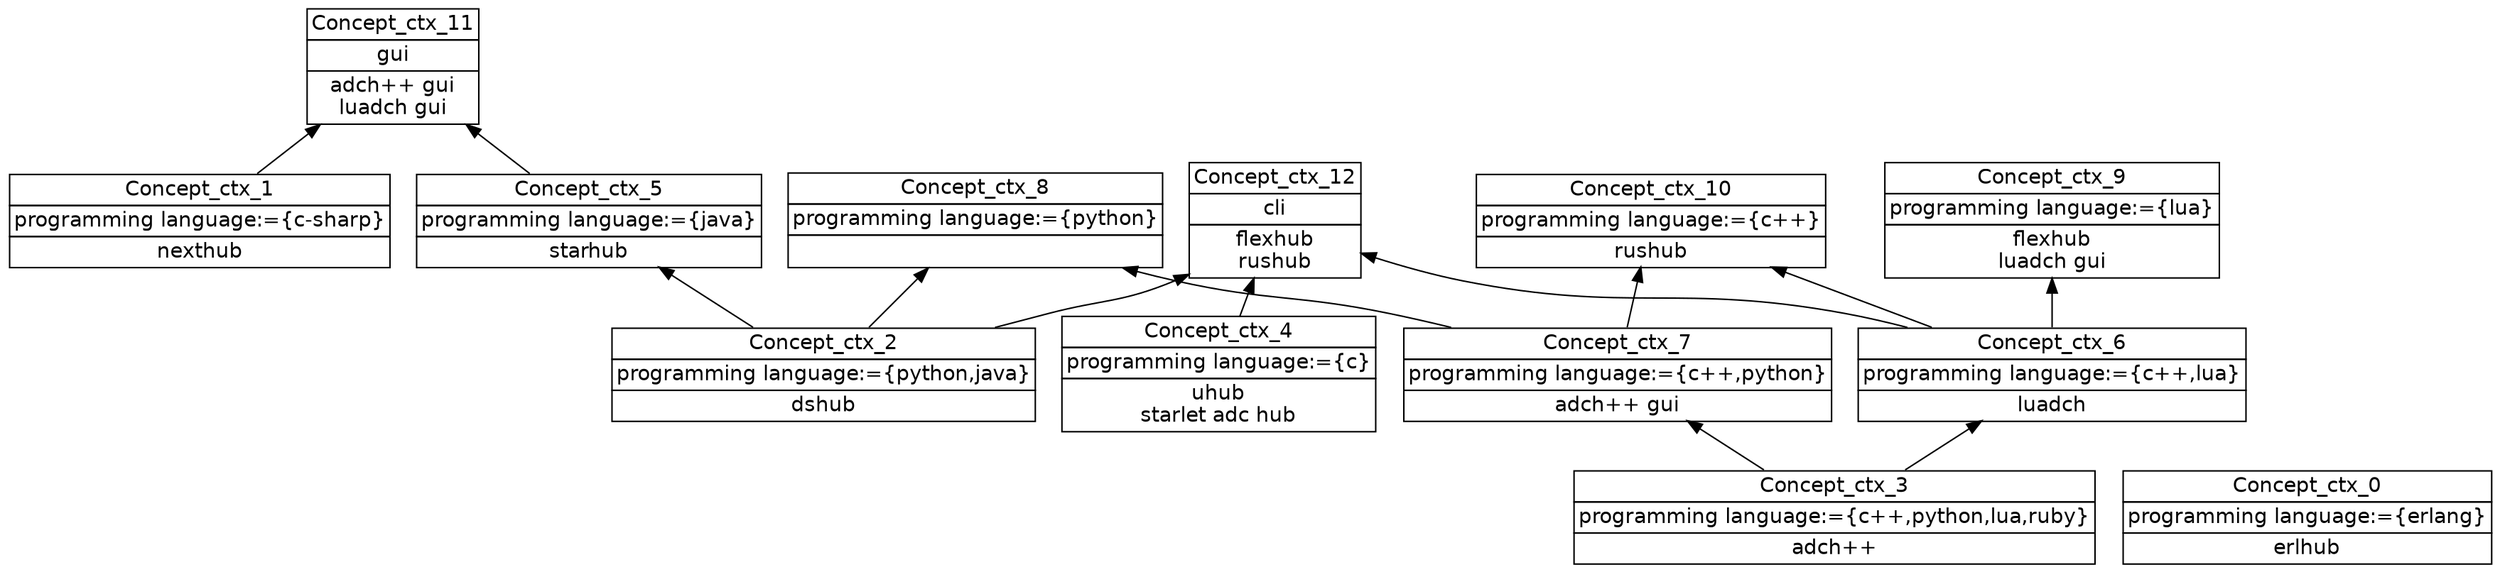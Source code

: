 digraph G { 
	rankdir=BT;
	margin=0;
	node [margin="0.03,0.03",fontname="DejaVu Sans"];
	ranksep=0.3;
	nodesep=0.2;
//graph[label="name:ctx,concept number:13,object number:12,attribute number:13"
11 [shape=none,label=<<table border="0" cellborder="1" cellspacing="0" port="p"><tr><td>Concept_ctx_2</td></tr><tr><td>programming language:={python,java}<br/></td></tr><tr><td>dshub<br/></td></tr></table>>];
5 [shape=none,label=<<table border="0" cellborder="1" cellspacing="0" port="p"><tr><td>Concept_ctx_1</td></tr><tr><td>programming language:={c-sharp}<br/></td></tr><tr><td>nexthub<br/></td></tr></table>>];
7 [shape=none,label=<<table border="0" cellborder="1" cellspacing="0" port="p"><tr><td>Concept_ctx_0</td></tr><tr><td>programming language:={erlang}<br/></td></tr><tr><td>erlhub<br/></td></tr></table>>];
10 [shape=none,label=<<table border="0" cellborder="1" cellspacing="0" port="p"><tr><td>Concept_ctx_6</td></tr><tr><td>programming language:={c++,lua}<br/></td></tr><tr><td>luadch<br/></td></tr></table>>];
3 [shape=none,label=<<table border="0" cellborder="1" cellspacing="0" port="p"><tr><td>Concept_ctx_4</td></tr><tr><td>programming language:={c}<br/></td></tr><tr><td>uhub<br/>starlet adc hub<br/></td></tr></table>>];
4 [shape=none,label=<<table border="0" cellborder="1" cellspacing="0" port="p"><tr><td>Concept_ctx_5</td></tr><tr><td>programming language:={java}<br/></td></tr><tr><td>starhub<br/></td></tr></table>>];
9 [shape=none,label=<<table border="0" cellborder="1" cellspacing="0" port="p"><tr><td>Concept_ctx_7</td></tr><tr><td>programming language:={c++,python}<br/></td></tr><tr><td>adch++ gui<br/></td></tr></table>>];
8 [shape=none,label=<<table border="0" cellborder="1" cellspacing="0" port="p"><tr><td>Concept_ctx_8</td></tr><tr><td>programming language:={python}<br/></td></tr><tr><td><br/></td></tr></table>>];
2 [shape=none,label=<<table border="0" cellborder="1" cellspacing="0" port="p"><tr><td>Concept_ctx_10</td></tr><tr><td>programming language:={c++}<br/></td></tr><tr><td>rushub<br/></td></tr></table>>];
6 [shape=none,label=<<table border="0" cellborder="1" cellspacing="0" port="p"><tr><td>Concept_ctx_9</td></tr><tr><td>programming language:={lua}<br/></td></tr><tr><td>flexhub<br/>luadch gui<br/></td></tr></table>>];
0 [shape=none,label=<<table border="0" cellborder="1" cellspacing="0" port="p"><tr><td>Concept_ctx_11</td></tr><tr><td>gui<br/></td></tr><tr><td>adch++ gui<br/>luadch gui<br/></td></tr></table>>];
1 [shape=none,label=<<table border="0" cellborder="1" cellspacing="0" port="p"><tr><td>Concept_ctx_12</td></tr><tr><td>cli<br/></td></tr><tr><td>flexhub<br/>rushub<br/></td></tr></table>>];
12 [shape=none,label=<<table border="0" cellborder="1" cellspacing="0" port="p"><tr><td>Concept_ctx_3</td></tr><tr><td>programming language:={c++,python,lua,ruby}<br/></td></tr><tr><td>adch++<br/></td></tr></table>>];
	12:p -> 10:p
	11:p -> 4:p
	12:p -> 9:p
	9:p -> 8:p
	11:p -> 8:p
	9:p -> 2:p
	10:p -> 2:p
	10:p -> 6:p
	4:p -> 0:p
	5:p -> 0:p
	3:p -> 1:p
	11:p -> 1:p
	10:p -> 1:p
}